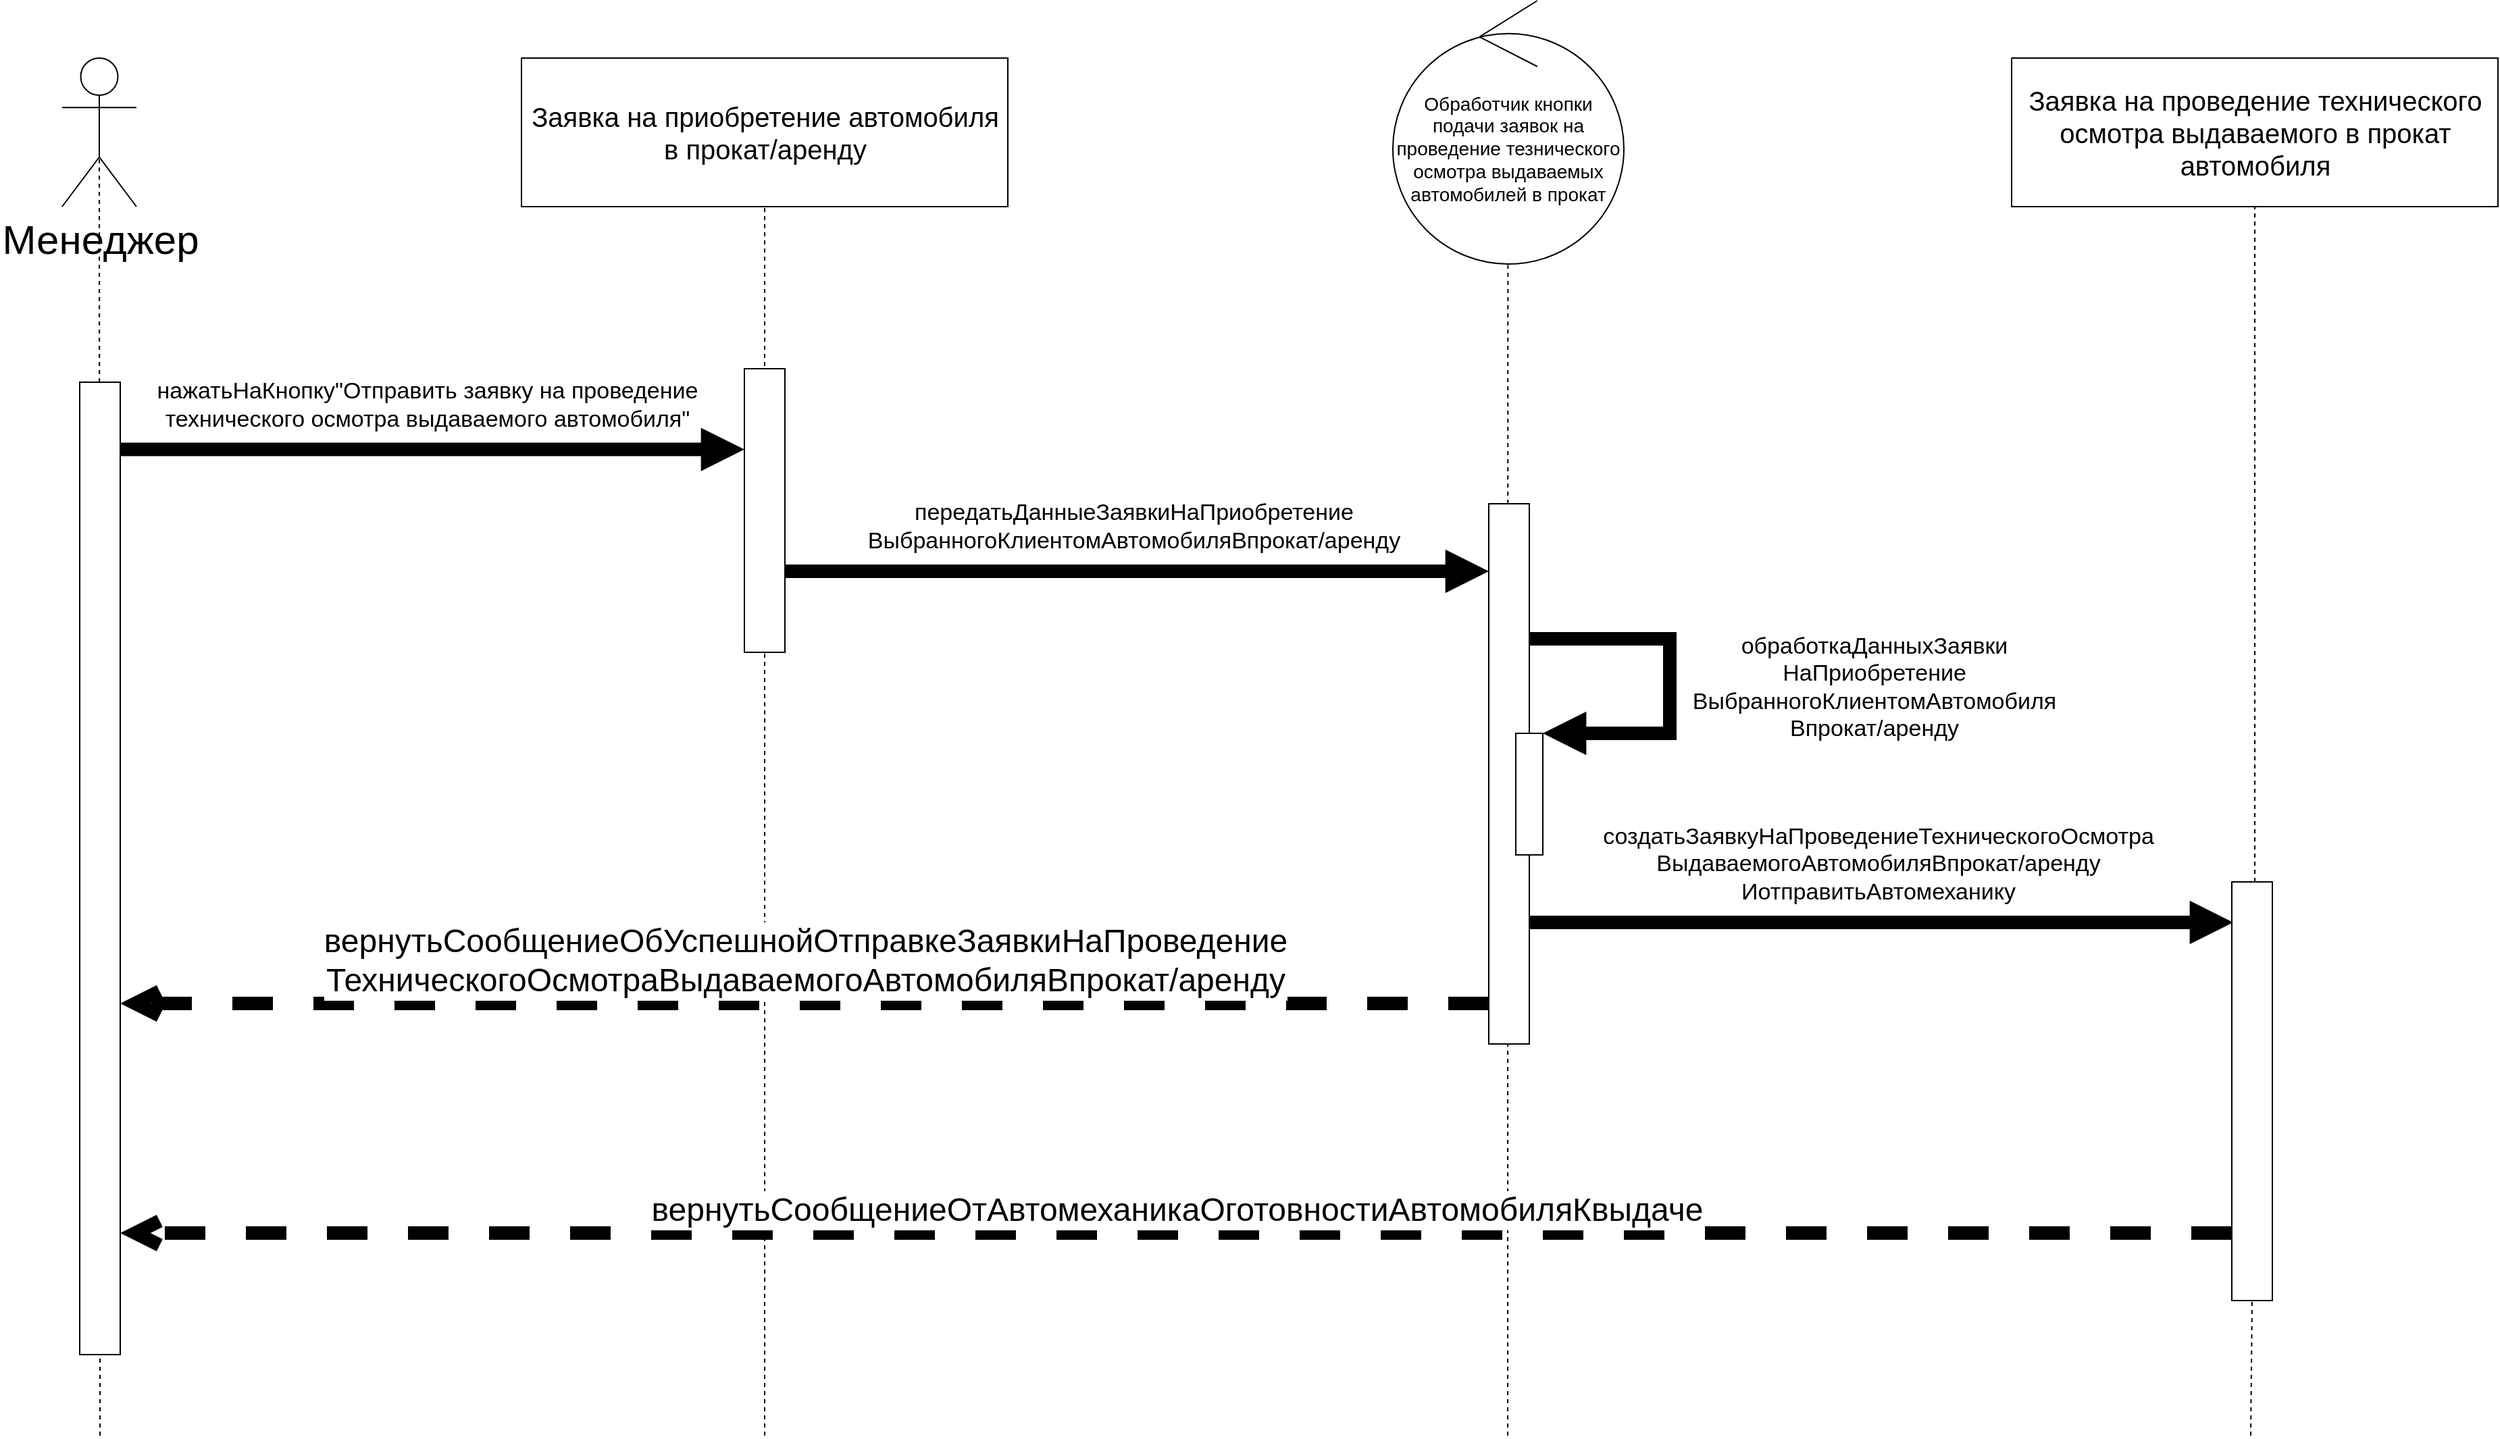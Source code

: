 <mxfile version="11.3.0" type="device" pages="1"><diagram id="txNVFlMRBX7skXv5bsdo" name="Страница 1"><mxGraphModel dx="1708" dy="2161" grid="1" gridSize="10" guides="1" tooltips="1" connect="1" arrows="1" fold="1" page="1" pageScale="1" pageWidth="827" pageHeight="1169" math="0" shadow="0"><root><mxCell id="0"/><mxCell id="1" parent="0"/><mxCell id="bcxFulTxZKxu2aO4atcI-12" value="&lt;font style=&quot;font-size: 17px&quot;&gt;нажатьНаКнопку&quot;Отправить заявку на проведение &lt;br&gt;технического осмотра выдаваемого автомобиля&quot;&lt;/font&gt;" style="html=1;verticalAlign=bottom;endArrow=block;exitX=0.917;exitY=0.238;exitDx=0;exitDy=0;exitPerimeter=0;strokeWidth=10;" parent="1" edge="1"><mxGeometry x="-0.011" y="10" width="80" relative="1" as="geometry"><mxPoint x="130.51" y="309.78" as="sourcePoint"/><mxPoint x="595" y="309.78" as="targetPoint"/><mxPoint as="offset"/></mxGeometry></mxCell><mxCell id="3cluJ5zaYOZUQpuJZtub-1" value="&lt;font style=&quot;font-size: 30px&quot;&gt;Менеджер&lt;/font&gt;" style="shape=umlActor;verticalLabelPosition=bottom;labelBackgroundColor=#ffffff;verticalAlign=top;html=1;" parent="1" vertex="1"><mxGeometry x="90" y="20" width="55" height="110" as="geometry"/></mxCell><mxCell id="bcxFulTxZKxu2aO4atcI-1" value="&lt;font style=&quot;font-size: 20px&quot;&gt;Заявка на приобретение автомобиля &lt;br&gt;в прокат/аренду&lt;/font&gt;" style="html=1;" parent="1" vertex="1"><mxGeometry x="430" y="20" width="360" height="110" as="geometry"/></mxCell><mxCell id="bcxFulTxZKxu2aO4atcI-2" value="&lt;font style=&quot;font-size: 14px&quot;&gt;Обработчик кнопки подачи заявок на проведение тезнического осмотра выдаваемых автомобилей в прокат&lt;/font&gt;" style="ellipse;shape=umlControl;whiteSpace=wrap;html=1;" parent="1" vertex="1"><mxGeometry x="1075" y="-22.5" width="171" height="195" as="geometry"/></mxCell><mxCell id="bcxFulTxZKxu2aO4atcI-3" value="&lt;font style=&quot;font-size: 20px&quot;&gt;Заявка на проведение технического &lt;br&gt;осмотра выдаваемого в прокат &lt;br&gt;автомобиля&lt;br&gt;&lt;/font&gt;" style="html=1;" parent="1" vertex="1"><mxGeometry x="1533" y="20" width="360" height="110" as="geometry"/></mxCell><mxCell id="bcxFulTxZKxu2aO4atcI-4" value="" style="endArrow=none;dashed=1;html=1;entryX=0.5;entryY=0.5;entryDx=0;entryDy=0;entryPerimeter=0;" parent="1" target="3cluJ5zaYOZUQpuJZtub-1" edge="1"><mxGeometry width="50" height="50" relative="1" as="geometry"><mxPoint x="118" y="1040" as="sourcePoint"/><mxPoint x="110" y="290" as="targetPoint"/></mxGeometry></mxCell><mxCell id="bcxFulTxZKxu2aO4atcI-5" value="" style="endArrow=none;dashed=1;html=1;entryX=0.5;entryY=1;entryDx=0;entryDy=0;" parent="1" target="bcxFulTxZKxu2aO4atcI-1" edge="1"><mxGeometry width="50" height="50" relative="1" as="geometry"><mxPoint x="610" y="1040" as="sourcePoint"/><mxPoint x="560" y="350" as="targetPoint"/></mxGeometry></mxCell><mxCell id="bcxFulTxZKxu2aO4atcI-6" value="" style="endArrow=none;dashed=1;html=1;entryX=0.498;entryY=1.004;entryDx=0;entryDy=0;entryPerimeter=0;" parent="1" target="bcxFulTxZKxu2aO4atcI-2" edge="1"><mxGeometry width="50" height="50" relative="1" as="geometry"><mxPoint x="1160" y="1040" as="sourcePoint"/><mxPoint x="1160" y="180" as="targetPoint"/></mxGeometry></mxCell><mxCell id="bcxFulTxZKxu2aO4atcI-7" value="" style="endArrow=none;dashed=1;html=1;entryX=0.5;entryY=1;entryDx=0;entryDy=0;" parent="1" source="bcxFulTxZKxu2aO4atcI-11" target="bcxFulTxZKxu2aO4atcI-3" edge="1"><mxGeometry width="50" height="50" relative="1" as="geometry"><mxPoint x="1713" y="893.333" as="sourcePoint"/><mxPoint x="1650" y="240" as="targetPoint"/></mxGeometry></mxCell><mxCell id="bcxFulTxZKxu2aO4atcI-8" value="" style="html=1;points=[];perimeter=orthogonalPerimeter;" parent="1" vertex="1"><mxGeometry x="103" y="260" width="30" height="720" as="geometry"/></mxCell><mxCell id="bcxFulTxZKxu2aO4atcI-9" value="" style="html=1;points=[];perimeter=orthogonalPerimeter;" parent="1" vertex="1"><mxGeometry x="595" y="250" width="30" height="210" as="geometry"/></mxCell><mxCell id="bcxFulTxZKxu2aO4atcI-10" value="" style="html=1;points=[];perimeter=orthogonalPerimeter;" parent="1" vertex="1"><mxGeometry x="1146" y="350" width="30" height="400" as="geometry"/></mxCell><mxCell id="bcxFulTxZKxu2aO4atcI-13" value="&lt;span style=&quot;font-size: 17px&quot;&gt;передатьДанныеЗаявкиНаПриобретение&lt;br&gt;ВыбранногоКлиентомАвтомобиляВпрокат/аренду&lt;/span&gt;" style="html=1;verticalAlign=bottom;endArrow=block;exitX=0.917;exitY=0.238;exitDx=0;exitDy=0;exitPerimeter=0;strokeWidth=10;" parent="1" target="bcxFulTxZKxu2aO4atcI-10" edge="1"><mxGeometry x="-0.011" y="10" width="80" relative="1" as="geometry"><mxPoint x="625.01" y="399.98" as="sourcePoint"/><mxPoint x="1140" y="399" as="targetPoint"/><mxPoint as="offset"/></mxGeometry></mxCell><mxCell id="bcxFulTxZKxu2aO4atcI-15" value="" style="html=1;points=[];perimeter=orthogonalPerimeter;" parent="1" vertex="1"><mxGeometry x="1166" y="520" width="20" height="90" as="geometry"/></mxCell><mxCell id="bcxFulTxZKxu2aO4atcI-16" value="&lt;font style=&quot;font-size: 17px&quot;&gt;обработкаДанныхЗаявки&lt;br&gt;НаПриобретение&lt;br&gt;ВыбранногоКлиентомАвтомобиля&lt;br&gt;Впрокат/аренду&lt;/font&gt;" style="edgeStyle=orthogonalEdgeStyle;html=1;align=center;spacingLeft=2;endArrow=block;rounded=0;entryX=1;entryY=0;strokeWidth=10;" parent="1" target="bcxFulTxZKxu2aO4atcI-15" edge="1"><mxGeometry x="0.053" y="150" relative="1" as="geometry"><mxPoint x="1176" y="450" as="sourcePoint"/><Array as="points"><mxPoint x="1280" y="450"/><mxPoint x="1280" y="520"/></Array><mxPoint y="-1" as="offset"/></mxGeometry></mxCell><mxCell id="bcxFulTxZKxu2aO4atcI-11" value="" style="html=1;points=[];perimeter=orthogonalPerimeter;" parent="1" vertex="1"><mxGeometry x="1696" y="630" width="30" height="310" as="geometry"/></mxCell><mxCell id="bcxFulTxZKxu2aO4atcI-17" value="" style="endArrow=none;dashed=1;html=1;entryX=0.5;entryY=1;entryDx=0;entryDy=0;" parent="1" target="bcxFulTxZKxu2aO4atcI-11" edge="1"><mxGeometry width="50" height="50" relative="1" as="geometry"><mxPoint x="1710" y="1040" as="sourcePoint"/><mxPoint x="1713" y="130" as="targetPoint"/></mxGeometry></mxCell><mxCell id="bcxFulTxZKxu2aO4atcI-18" value="&lt;span style=&quot;font-size: 17px&quot;&gt;создатьЗаявкуНаПроведениеТехническогоОсмотра&lt;br&gt;ВыдаваемогоАвтомобиляВпрокат/аренду&lt;br&gt;ИотправитьАвтомеханику&lt;/span&gt;" style="html=1;verticalAlign=bottom;endArrow=block;exitX=0.917;exitY=0.238;exitDx=0;exitDy=0;exitPerimeter=0;strokeWidth=10;" parent="1" edge="1"><mxGeometry x="-0.011" y="10" width="80" relative="1" as="geometry"><mxPoint x="1176.01" y="659.98" as="sourcePoint"/><mxPoint x="1697" y="659.98" as="targetPoint"/><mxPoint as="offset"/></mxGeometry></mxCell><mxCell id="bcxFulTxZKxu2aO4atcI-19" value="&lt;font style=&quot;font-size: 24px&quot;&gt;вернутьСообщениеОбУспешнойОтправкеЗаявкиНаПроведение&lt;br&gt;ТехническогоОсмотраВыдаваемогоАвтомобиляВпрокат/аренду&lt;/font&gt;" style="html=1;verticalAlign=bottom;endArrow=open;dashed=1;endSize=8;strokeWidth=10;" parent="1" edge="1"><mxGeometry relative="1" as="geometry"><mxPoint x="1146" y="720" as="sourcePoint"/><mxPoint x="133" y="720" as="targetPoint"/></mxGeometry></mxCell><mxCell id="bcxFulTxZKxu2aO4atcI-20" value="&lt;span style=&quot;font-size: 24px&quot;&gt;вернутьСообщениеОтАвтомеханикаОготовностиАвтомобиляКвыдаче&lt;/span&gt;" style="html=1;verticalAlign=bottom;endArrow=open;dashed=1;endSize=8;strokeWidth=10;" parent="1" edge="1"><mxGeometry relative="1" as="geometry"><mxPoint x="1696" y="890" as="sourcePoint"/><mxPoint x="133" y="890" as="targetPoint"/></mxGeometry></mxCell></root></mxGraphModel></diagram></mxfile>